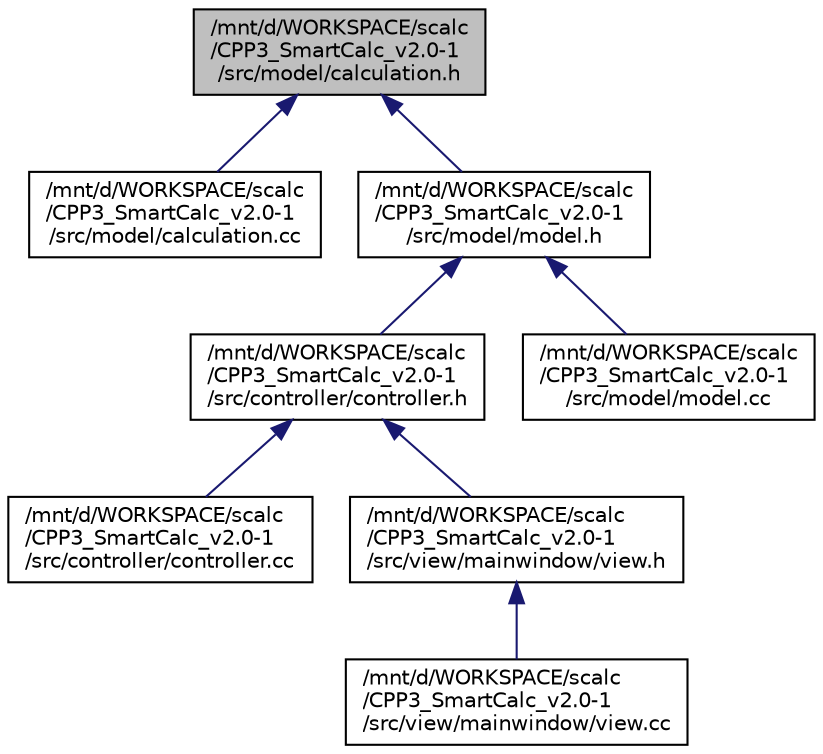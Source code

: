 digraph "/mnt/d/WORKSPACE/scalc/CPP3_SmartCalc_v2.0-1/src/model/calculation.h"
{
 // LATEX_PDF_SIZE
  edge [fontname="Helvetica",fontsize="10",labelfontname="Helvetica",labelfontsize="10"];
  node [fontname="Helvetica",fontsize="10",shape=record];
  Node1 [label="/mnt/d/WORKSPACE/scalc\l/CPP3_SmartCalc_v2.0-1\l/src/model/calculation.h",height=0.2,width=0.4,color="black", fillcolor="grey75", style="filled", fontcolor="black",tooltip=" "];
  Node1 -> Node2 [dir="back",color="midnightblue",fontsize="10",style="solid",fontname="Helvetica"];
  Node2 [label="/mnt/d/WORKSPACE/scalc\l/CPP3_SmartCalc_v2.0-1\l/src/model/calculation.cc",height=0.2,width=0.4,color="black", fillcolor="white", style="filled",URL="$calculation_8cc.html",tooltip=" "];
  Node1 -> Node3 [dir="back",color="midnightblue",fontsize="10",style="solid",fontname="Helvetica"];
  Node3 [label="/mnt/d/WORKSPACE/scalc\l/CPP3_SmartCalc_v2.0-1\l/src/model/model.h",height=0.2,width=0.4,color="black", fillcolor="white", style="filled",URL="$model_8h.html",tooltip=" "];
  Node3 -> Node4 [dir="back",color="midnightblue",fontsize="10",style="solid",fontname="Helvetica"];
  Node4 [label="/mnt/d/WORKSPACE/scalc\l/CPP3_SmartCalc_v2.0-1\l/src/controller/controller.h",height=0.2,width=0.4,color="black", fillcolor="white", style="filled",URL="$controller_8h.html",tooltip=" "];
  Node4 -> Node5 [dir="back",color="midnightblue",fontsize="10",style="solid",fontname="Helvetica"];
  Node5 [label="/mnt/d/WORKSPACE/scalc\l/CPP3_SmartCalc_v2.0-1\l/src/controller/controller.cc",height=0.2,width=0.4,color="black", fillcolor="white", style="filled",URL="$controller_8cc.html",tooltip=" "];
  Node4 -> Node6 [dir="back",color="midnightblue",fontsize="10",style="solid",fontname="Helvetica"];
  Node6 [label="/mnt/d/WORKSPACE/scalc\l/CPP3_SmartCalc_v2.0-1\l/src/view/mainwindow/view.h",height=0.2,width=0.4,color="black", fillcolor="white", style="filled",URL="$view_8h.html",tooltip=" "];
  Node6 -> Node7 [dir="back",color="midnightblue",fontsize="10",style="solid",fontname="Helvetica"];
  Node7 [label="/mnt/d/WORKSPACE/scalc\l/CPP3_SmartCalc_v2.0-1\l/src/view/mainwindow/view.cc",height=0.2,width=0.4,color="black", fillcolor="white", style="filled",URL="$view_8cc.html",tooltip=" "];
  Node3 -> Node8 [dir="back",color="midnightblue",fontsize="10",style="solid",fontname="Helvetica"];
  Node8 [label="/mnt/d/WORKSPACE/scalc\l/CPP3_SmartCalc_v2.0-1\l/src/model/model.cc",height=0.2,width=0.4,color="black", fillcolor="white", style="filled",URL="$model_8cc.html",tooltip=" "];
}
